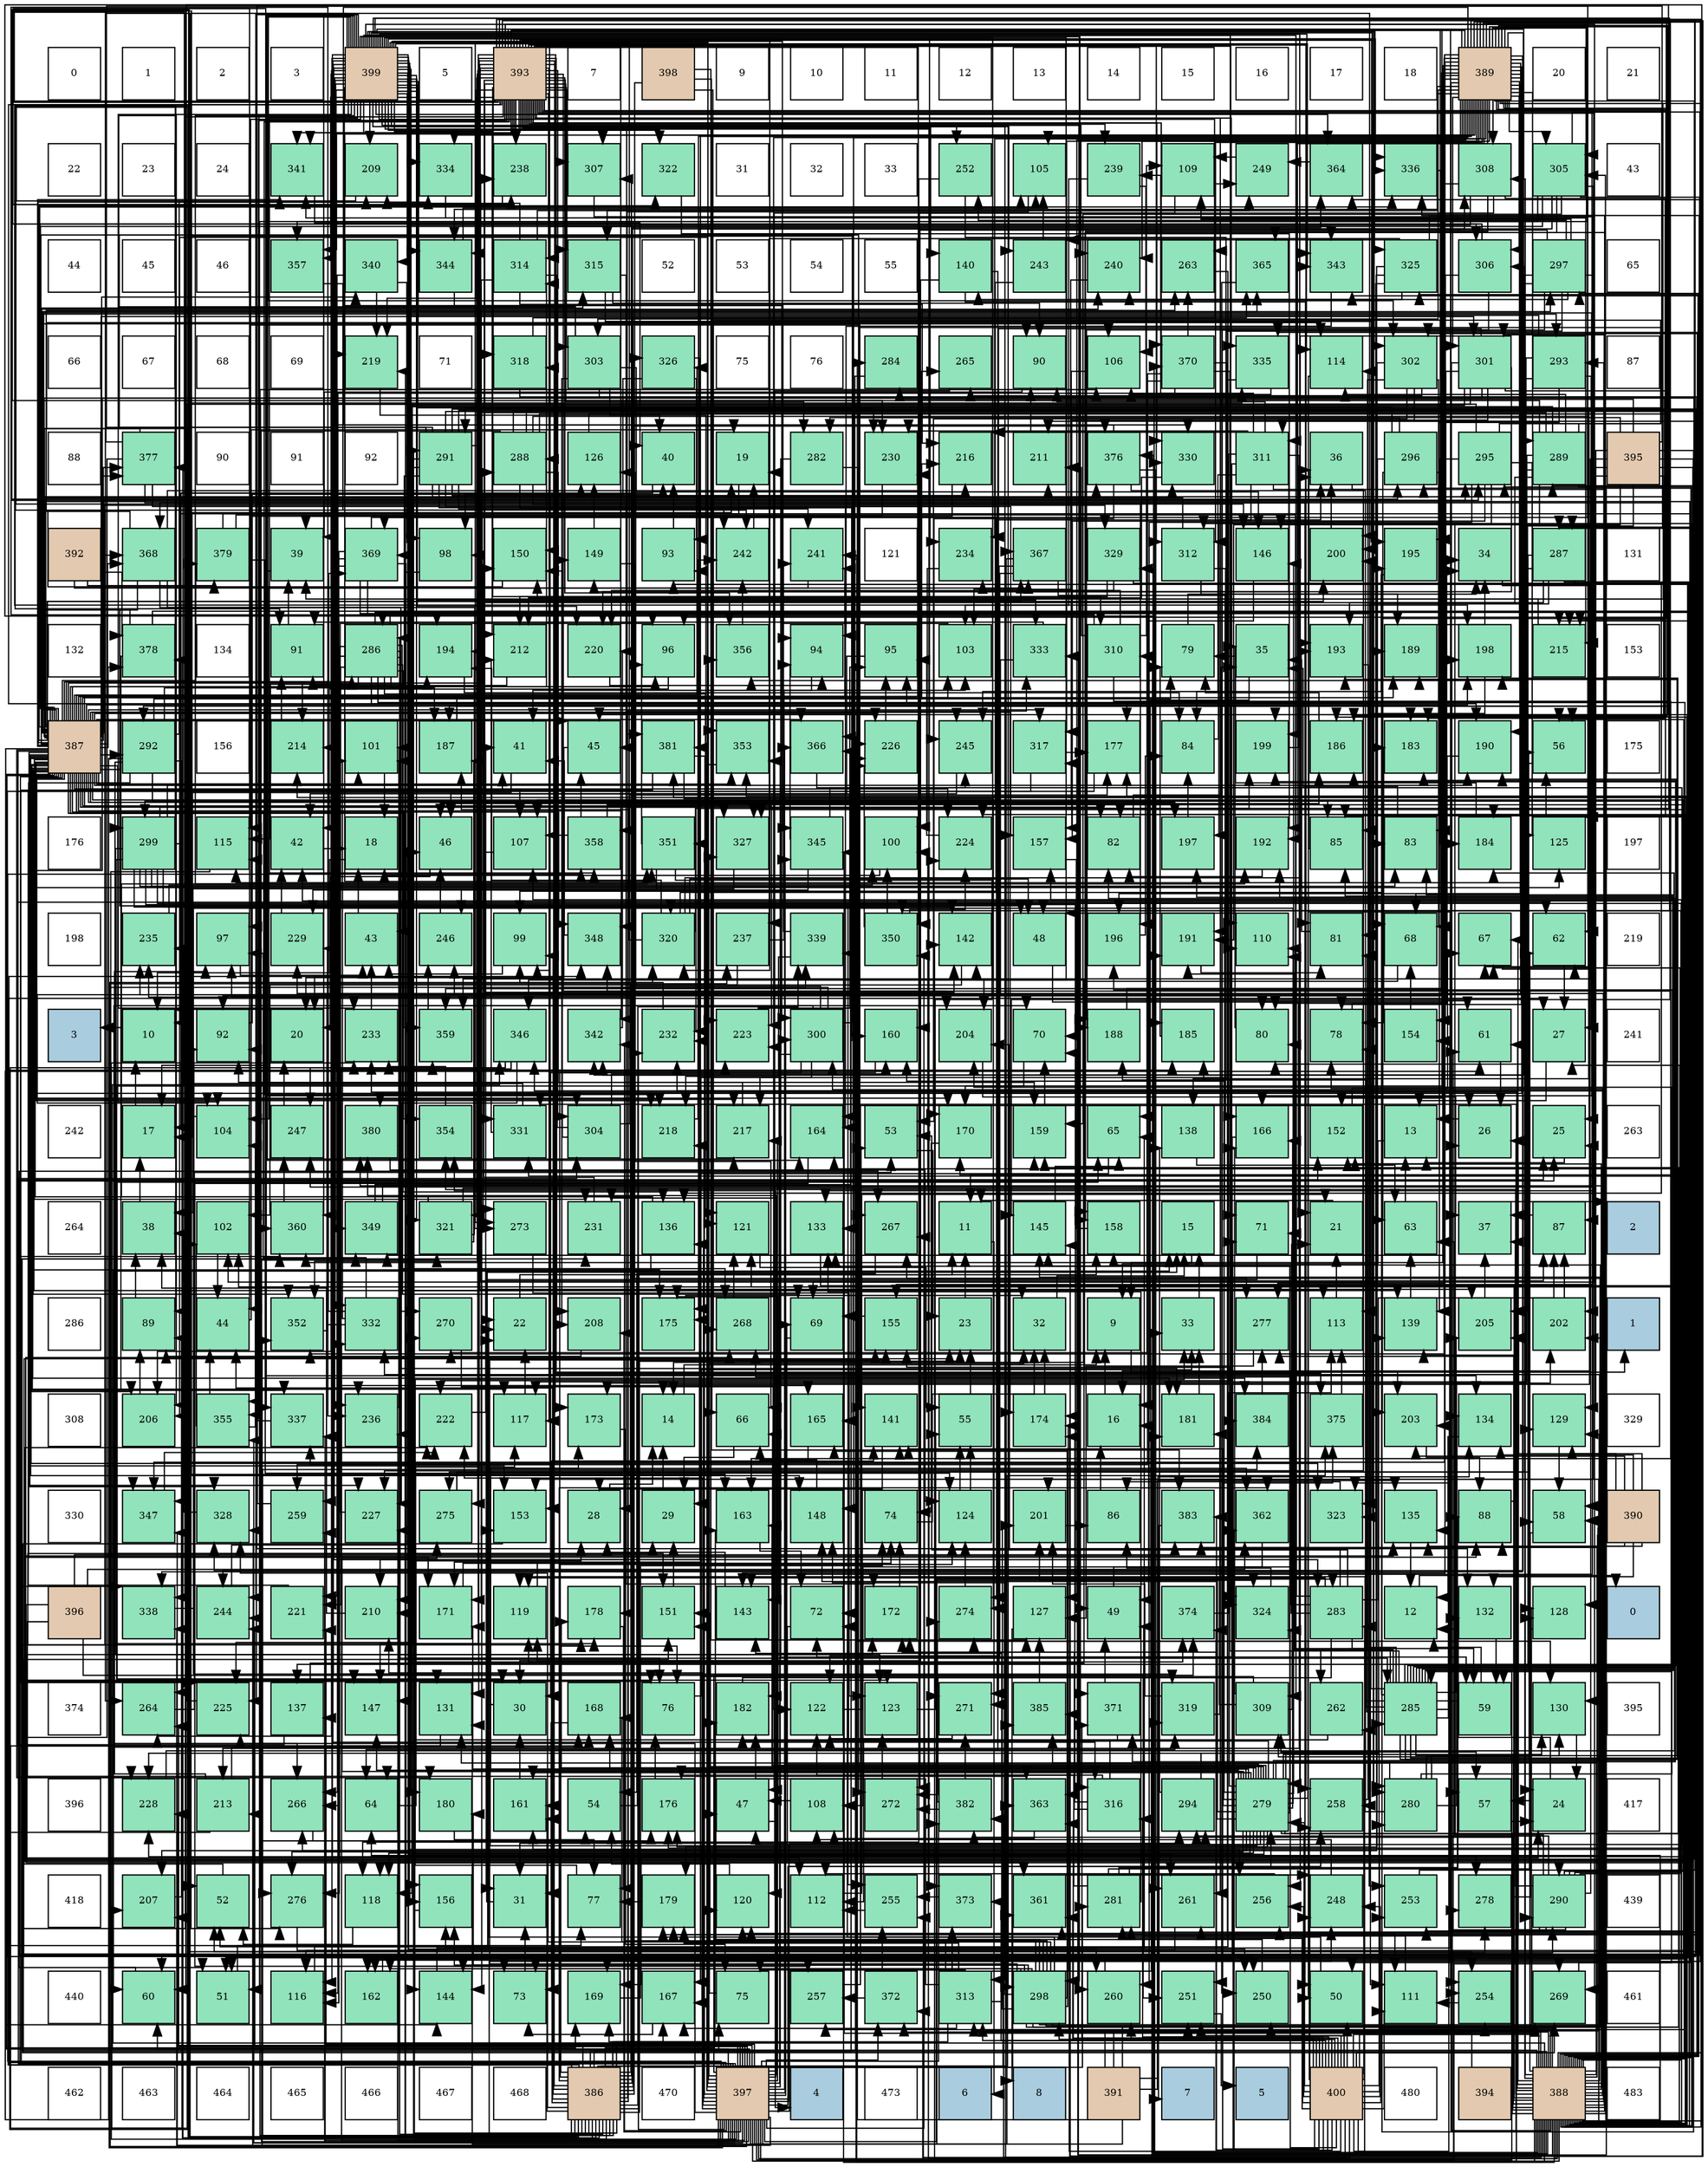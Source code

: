 digraph layout{
 rankdir=TB;
 splines=ortho;
 node [style=filled shape=square fixedsize=true width=0.6];
0[label="0", fontsize=8, fillcolor="#ffffff"];
1[label="1", fontsize=8, fillcolor="#ffffff"];
2[label="2", fontsize=8, fillcolor="#ffffff"];
3[label="3", fontsize=8, fillcolor="#ffffff"];
4[label="399", fontsize=8, fillcolor="#e3c9af"];
5[label="5", fontsize=8, fillcolor="#ffffff"];
6[label="393", fontsize=8, fillcolor="#e3c9af"];
7[label="7", fontsize=8, fillcolor="#ffffff"];
8[label="398", fontsize=8, fillcolor="#e3c9af"];
9[label="9", fontsize=8, fillcolor="#ffffff"];
10[label="10", fontsize=8, fillcolor="#ffffff"];
11[label="11", fontsize=8, fillcolor="#ffffff"];
12[label="12", fontsize=8, fillcolor="#ffffff"];
13[label="13", fontsize=8, fillcolor="#ffffff"];
14[label="14", fontsize=8, fillcolor="#ffffff"];
15[label="15", fontsize=8, fillcolor="#ffffff"];
16[label="16", fontsize=8, fillcolor="#ffffff"];
17[label="17", fontsize=8, fillcolor="#ffffff"];
18[label="18", fontsize=8, fillcolor="#ffffff"];
19[label="389", fontsize=8, fillcolor="#e3c9af"];
20[label="20", fontsize=8, fillcolor="#ffffff"];
21[label="21", fontsize=8, fillcolor="#ffffff"];
22[label="22", fontsize=8, fillcolor="#ffffff"];
23[label="23", fontsize=8, fillcolor="#ffffff"];
24[label="24", fontsize=8, fillcolor="#ffffff"];
25[label="341", fontsize=8, fillcolor="#91e3bb"];
26[label="209", fontsize=8, fillcolor="#91e3bb"];
27[label="334", fontsize=8, fillcolor="#91e3bb"];
28[label="238", fontsize=8, fillcolor="#91e3bb"];
29[label="307", fontsize=8, fillcolor="#91e3bb"];
30[label="322", fontsize=8, fillcolor="#91e3bb"];
31[label="31", fontsize=8, fillcolor="#ffffff"];
32[label="32", fontsize=8, fillcolor="#ffffff"];
33[label="33", fontsize=8, fillcolor="#ffffff"];
34[label="252", fontsize=8, fillcolor="#91e3bb"];
35[label="105", fontsize=8, fillcolor="#91e3bb"];
36[label="239", fontsize=8, fillcolor="#91e3bb"];
37[label="109", fontsize=8, fillcolor="#91e3bb"];
38[label="249", fontsize=8, fillcolor="#91e3bb"];
39[label="364", fontsize=8, fillcolor="#91e3bb"];
40[label="336", fontsize=8, fillcolor="#91e3bb"];
41[label="308", fontsize=8, fillcolor="#91e3bb"];
42[label="305", fontsize=8, fillcolor="#91e3bb"];
43[label="43", fontsize=8, fillcolor="#ffffff"];
44[label="44", fontsize=8, fillcolor="#ffffff"];
45[label="45", fontsize=8, fillcolor="#ffffff"];
46[label="46", fontsize=8, fillcolor="#ffffff"];
47[label="357", fontsize=8, fillcolor="#91e3bb"];
48[label="340", fontsize=8, fillcolor="#91e3bb"];
49[label="344", fontsize=8, fillcolor="#91e3bb"];
50[label="314", fontsize=8, fillcolor="#91e3bb"];
51[label="315", fontsize=8, fillcolor="#91e3bb"];
52[label="52", fontsize=8, fillcolor="#ffffff"];
53[label="53", fontsize=8, fillcolor="#ffffff"];
54[label="54", fontsize=8, fillcolor="#ffffff"];
55[label="55", fontsize=8, fillcolor="#ffffff"];
56[label="140", fontsize=8, fillcolor="#91e3bb"];
57[label="243", fontsize=8, fillcolor="#91e3bb"];
58[label="240", fontsize=8, fillcolor="#91e3bb"];
59[label="263", fontsize=8, fillcolor="#91e3bb"];
60[label="365", fontsize=8, fillcolor="#91e3bb"];
61[label="343", fontsize=8, fillcolor="#91e3bb"];
62[label="325", fontsize=8, fillcolor="#91e3bb"];
63[label="306", fontsize=8, fillcolor="#91e3bb"];
64[label="297", fontsize=8, fillcolor="#91e3bb"];
65[label="65", fontsize=8, fillcolor="#ffffff"];
66[label="66", fontsize=8, fillcolor="#ffffff"];
67[label="67", fontsize=8, fillcolor="#ffffff"];
68[label="68", fontsize=8, fillcolor="#ffffff"];
69[label="69", fontsize=8, fillcolor="#ffffff"];
70[label="219", fontsize=8, fillcolor="#91e3bb"];
71[label="71", fontsize=8, fillcolor="#ffffff"];
72[label="318", fontsize=8, fillcolor="#91e3bb"];
73[label="303", fontsize=8, fillcolor="#91e3bb"];
74[label="326", fontsize=8, fillcolor="#91e3bb"];
75[label="75", fontsize=8, fillcolor="#ffffff"];
76[label="76", fontsize=8, fillcolor="#ffffff"];
77[label="284", fontsize=8, fillcolor="#91e3bb"];
78[label="265", fontsize=8, fillcolor="#91e3bb"];
79[label="90", fontsize=8, fillcolor="#91e3bb"];
80[label="106", fontsize=8, fillcolor="#91e3bb"];
81[label="370", fontsize=8, fillcolor="#91e3bb"];
82[label="335", fontsize=8, fillcolor="#91e3bb"];
83[label="114", fontsize=8, fillcolor="#91e3bb"];
84[label="302", fontsize=8, fillcolor="#91e3bb"];
85[label="301", fontsize=8, fillcolor="#91e3bb"];
86[label="293", fontsize=8, fillcolor="#91e3bb"];
87[label="87", fontsize=8, fillcolor="#ffffff"];
88[label="88", fontsize=8, fillcolor="#ffffff"];
89[label="377", fontsize=8, fillcolor="#91e3bb"];
90[label="90", fontsize=8, fillcolor="#ffffff"];
91[label="91", fontsize=8, fillcolor="#ffffff"];
92[label="92", fontsize=8, fillcolor="#ffffff"];
93[label="291", fontsize=8, fillcolor="#91e3bb"];
94[label="288", fontsize=8, fillcolor="#91e3bb"];
95[label="126", fontsize=8, fillcolor="#91e3bb"];
96[label="40", fontsize=8, fillcolor="#91e3bb"];
97[label="19", fontsize=8, fillcolor="#91e3bb"];
98[label="282", fontsize=8, fillcolor="#91e3bb"];
99[label="230", fontsize=8, fillcolor="#91e3bb"];
100[label="216", fontsize=8, fillcolor="#91e3bb"];
101[label="211", fontsize=8, fillcolor="#91e3bb"];
102[label="376", fontsize=8, fillcolor="#91e3bb"];
103[label="330", fontsize=8, fillcolor="#91e3bb"];
104[label="311", fontsize=8, fillcolor="#91e3bb"];
105[label="36", fontsize=8, fillcolor="#91e3bb"];
106[label="296", fontsize=8, fillcolor="#91e3bb"];
107[label="295", fontsize=8, fillcolor="#91e3bb"];
108[label="289", fontsize=8, fillcolor="#91e3bb"];
109[label="395", fontsize=8, fillcolor="#e3c9af"];
110[label="392", fontsize=8, fillcolor="#e3c9af"];
111[label="368", fontsize=8, fillcolor="#91e3bb"];
112[label="379", fontsize=8, fillcolor="#91e3bb"];
113[label="39", fontsize=8, fillcolor="#91e3bb"];
114[label="369", fontsize=8, fillcolor="#91e3bb"];
115[label="98", fontsize=8, fillcolor="#91e3bb"];
116[label="150", fontsize=8, fillcolor="#91e3bb"];
117[label="149", fontsize=8, fillcolor="#91e3bb"];
118[label="93", fontsize=8, fillcolor="#91e3bb"];
119[label="242", fontsize=8, fillcolor="#91e3bb"];
120[label="241", fontsize=8, fillcolor="#91e3bb"];
121[label="121", fontsize=8, fillcolor="#ffffff"];
122[label="234", fontsize=8, fillcolor="#91e3bb"];
123[label="367", fontsize=8, fillcolor="#91e3bb"];
124[label="329", fontsize=8, fillcolor="#91e3bb"];
125[label="312", fontsize=8, fillcolor="#91e3bb"];
126[label="146", fontsize=8, fillcolor="#91e3bb"];
127[label="200", fontsize=8, fillcolor="#91e3bb"];
128[label="195", fontsize=8, fillcolor="#91e3bb"];
129[label="34", fontsize=8, fillcolor="#91e3bb"];
130[label="287", fontsize=8, fillcolor="#91e3bb"];
131[label="131", fontsize=8, fillcolor="#ffffff"];
132[label="132", fontsize=8, fillcolor="#ffffff"];
133[label="378", fontsize=8, fillcolor="#91e3bb"];
134[label="134", fontsize=8, fillcolor="#ffffff"];
135[label="91", fontsize=8, fillcolor="#91e3bb"];
136[label="286", fontsize=8, fillcolor="#91e3bb"];
137[label="194", fontsize=8, fillcolor="#91e3bb"];
138[label="212", fontsize=8, fillcolor="#91e3bb"];
139[label="220", fontsize=8, fillcolor="#91e3bb"];
140[label="96", fontsize=8, fillcolor="#91e3bb"];
141[label="356", fontsize=8, fillcolor="#91e3bb"];
142[label="94", fontsize=8, fillcolor="#91e3bb"];
143[label="95", fontsize=8, fillcolor="#91e3bb"];
144[label="103", fontsize=8, fillcolor="#91e3bb"];
145[label="333", fontsize=8, fillcolor="#91e3bb"];
146[label="310", fontsize=8, fillcolor="#91e3bb"];
147[label="79", fontsize=8, fillcolor="#91e3bb"];
148[label="35", fontsize=8, fillcolor="#91e3bb"];
149[label="193", fontsize=8, fillcolor="#91e3bb"];
150[label="189", fontsize=8, fillcolor="#91e3bb"];
151[label="198", fontsize=8, fillcolor="#91e3bb"];
152[label="215", fontsize=8, fillcolor="#91e3bb"];
153[label="153", fontsize=8, fillcolor="#ffffff"];
154[label="387", fontsize=8, fillcolor="#e3c9af"];
155[label="292", fontsize=8, fillcolor="#91e3bb"];
156[label="156", fontsize=8, fillcolor="#ffffff"];
157[label="214", fontsize=8, fillcolor="#91e3bb"];
158[label="101", fontsize=8, fillcolor="#91e3bb"];
159[label="187", fontsize=8, fillcolor="#91e3bb"];
160[label="41", fontsize=8, fillcolor="#91e3bb"];
161[label="45", fontsize=8, fillcolor="#91e3bb"];
162[label="381", fontsize=8, fillcolor="#91e3bb"];
163[label="353", fontsize=8, fillcolor="#91e3bb"];
164[label="366", fontsize=8, fillcolor="#91e3bb"];
165[label="226", fontsize=8, fillcolor="#91e3bb"];
166[label="245", fontsize=8, fillcolor="#91e3bb"];
167[label="317", fontsize=8, fillcolor="#91e3bb"];
168[label="177", fontsize=8, fillcolor="#91e3bb"];
169[label="84", fontsize=8, fillcolor="#91e3bb"];
170[label="199", fontsize=8, fillcolor="#91e3bb"];
171[label="186", fontsize=8, fillcolor="#91e3bb"];
172[label="183", fontsize=8, fillcolor="#91e3bb"];
173[label="190", fontsize=8, fillcolor="#91e3bb"];
174[label="56", fontsize=8, fillcolor="#91e3bb"];
175[label="175", fontsize=8, fillcolor="#ffffff"];
176[label="176", fontsize=8, fillcolor="#ffffff"];
177[label="299", fontsize=8, fillcolor="#91e3bb"];
178[label="115", fontsize=8, fillcolor="#91e3bb"];
179[label="42", fontsize=8, fillcolor="#91e3bb"];
180[label="18", fontsize=8, fillcolor="#91e3bb"];
181[label="46", fontsize=8, fillcolor="#91e3bb"];
182[label="107", fontsize=8, fillcolor="#91e3bb"];
183[label="358", fontsize=8, fillcolor="#91e3bb"];
184[label="351", fontsize=8, fillcolor="#91e3bb"];
185[label="327", fontsize=8, fillcolor="#91e3bb"];
186[label="345", fontsize=8, fillcolor="#91e3bb"];
187[label="100", fontsize=8, fillcolor="#91e3bb"];
188[label="224", fontsize=8, fillcolor="#91e3bb"];
189[label="157", fontsize=8, fillcolor="#91e3bb"];
190[label="82", fontsize=8, fillcolor="#91e3bb"];
191[label="197", fontsize=8, fillcolor="#91e3bb"];
192[label="192", fontsize=8, fillcolor="#91e3bb"];
193[label="85", fontsize=8, fillcolor="#91e3bb"];
194[label="83", fontsize=8, fillcolor="#91e3bb"];
195[label="184", fontsize=8, fillcolor="#91e3bb"];
196[label="125", fontsize=8, fillcolor="#91e3bb"];
197[label="197", fontsize=8, fillcolor="#ffffff"];
198[label="198", fontsize=8, fillcolor="#ffffff"];
199[label="235", fontsize=8, fillcolor="#91e3bb"];
200[label="97", fontsize=8, fillcolor="#91e3bb"];
201[label="229", fontsize=8, fillcolor="#91e3bb"];
202[label="43", fontsize=8, fillcolor="#91e3bb"];
203[label="246", fontsize=8, fillcolor="#91e3bb"];
204[label="99", fontsize=8, fillcolor="#91e3bb"];
205[label="348", fontsize=8, fillcolor="#91e3bb"];
206[label="320", fontsize=8, fillcolor="#91e3bb"];
207[label="237", fontsize=8, fillcolor="#91e3bb"];
208[label="339", fontsize=8, fillcolor="#91e3bb"];
209[label="350", fontsize=8, fillcolor="#91e3bb"];
210[label="142", fontsize=8, fillcolor="#91e3bb"];
211[label="48", fontsize=8, fillcolor="#91e3bb"];
212[label="196", fontsize=8, fillcolor="#91e3bb"];
213[label="191", fontsize=8, fillcolor="#91e3bb"];
214[label="110", fontsize=8, fillcolor="#91e3bb"];
215[label="81", fontsize=8, fillcolor="#91e3bb"];
216[label="68", fontsize=8, fillcolor="#91e3bb"];
217[label="67", fontsize=8, fillcolor="#91e3bb"];
218[label="62", fontsize=8, fillcolor="#91e3bb"];
219[label="219", fontsize=8, fillcolor="#ffffff"];
220[label="3", fontsize=8, fillcolor="#a9ccde"];
221[label="10", fontsize=8, fillcolor="#91e3bb"];
222[label="92", fontsize=8, fillcolor="#91e3bb"];
223[label="20", fontsize=8, fillcolor="#91e3bb"];
224[label="233", fontsize=8, fillcolor="#91e3bb"];
225[label="359", fontsize=8, fillcolor="#91e3bb"];
226[label="346", fontsize=8, fillcolor="#91e3bb"];
227[label="342", fontsize=8, fillcolor="#91e3bb"];
228[label="232", fontsize=8, fillcolor="#91e3bb"];
229[label="223", fontsize=8, fillcolor="#91e3bb"];
230[label="300", fontsize=8, fillcolor="#91e3bb"];
231[label="160", fontsize=8, fillcolor="#91e3bb"];
232[label="204", fontsize=8, fillcolor="#91e3bb"];
233[label="70", fontsize=8, fillcolor="#91e3bb"];
234[label="188", fontsize=8, fillcolor="#91e3bb"];
235[label="185", fontsize=8, fillcolor="#91e3bb"];
236[label="80", fontsize=8, fillcolor="#91e3bb"];
237[label="78", fontsize=8, fillcolor="#91e3bb"];
238[label="154", fontsize=8, fillcolor="#91e3bb"];
239[label="61", fontsize=8, fillcolor="#91e3bb"];
240[label="27", fontsize=8, fillcolor="#91e3bb"];
241[label="241", fontsize=8, fillcolor="#ffffff"];
242[label="242", fontsize=8, fillcolor="#ffffff"];
243[label="17", fontsize=8, fillcolor="#91e3bb"];
244[label="104", fontsize=8, fillcolor="#91e3bb"];
245[label="247", fontsize=8, fillcolor="#91e3bb"];
246[label="380", fontsize=8, fillcolor="#91e3bb"];
247[label="354", fontsize=8, fillcolor="#91e3bb"];
248[label="331", fontsize=8, fillcolor="#91e3bb"];
249[label="304", fontsize=8, fillcolor="#91e3bb"];
250[label="218", fontsize=8, fillcolor="#91e3bb"];
251[label="217", fontsize=8, fillcolor="#91e3bb"];
252[label="164", fontsize=8, fillcolor="#91e3bb"];
253[label="53", fontsize=8, fillcolor="#91e3bb"];
254[label="170", fontsize=8, fillcolor="#91e3bb"];
255[label="159", fontsize=8, fillcolor="#91e3bb"];
256[label="65", fontsize=8, fillcolor="#91e3bb"];
257[label="138", fontsize=8, fillcolor="#91e3bb"];
258[label="166", fontsize=8, fillcolor="#91e3bb"];
259[label="152", fontsize=8, fillcolor="#91e3bb"];
260[label="13", fontsize=8, fillcolor="#91e3bb"];
261[label="26", fontsize=8, fillcolor="#91e3bb"];
262[label="25", fontsize=8, fillcolor="#91e3bb"];
263[label="263", fontsize=8, fillcolor="#ffffff"];
264[label="264", fontsize=8, fillcolor="#ffffff"];
265[label="38", fontsize=8, fillcolor="#91e3bb"];
266[label="102", fontsize=8, fillcolor="#91e3bb"];
267[label="360", fontsize=8, fillcolor="#91e3bb"];
268[label="349", fontsize=8, fillcolor="#91e3bb"];
269[label="321", fontsize=8, fillcolor="#91e3bb"];
270[label="273", fontsize=8, fillcolor="#91e3bb"];
271[label="231", fontsize=8, fillcolor="#91e3bb"];
272[label="136", fontsize=8, fillcolor="#91e3bb"];
273[label="121", fontsize=8, fillcolor="#91e3bb"];
274[label="133", fontsize=8, fillcolor="#91e3bb"];
275[label="267", fontsize=8, fillcolor="#91e3bb"];
276[label="11", fontsize=8, fillcolor="#91e3bb"];
277[label="145", fontsize=8, fillcolor="#91e3bb"];
278[label="158", fontsize=8, fillcolor="#91e3bb"];
279[label="15", fontsize=8, fillcolor="#91e3bb"];
280[label="71", fontsize=8, fillcolor="#91e3bb"];
281[label="21", fontsize=8, fillcolor="#91e3bb"];
282[label="63", fontsize=8, fillcolor="#91e3bb"];
283[label="37", fontsize=8, fillcolor="#91e3bb"];
284[label="87", fontsize=8, fillcolor="#91e3bb"];
285[label="2", fontsize=8, fillcolor="#a9ccde"];
286[label="286", fontsize=8, fillcolor="#ffffff"];
287[label="89", fontsize=8, fillcolor="#91e3bb"];
288[label="44", fontsize=8, fillcolor="#91e3bb"];
289[label="352", fontsize=8, fillcolor="#91e3bb"];
290[label="332", fontsize=8, fillcolor="#91e3bb"];
291[label="270", fontsize=8, fillcolor="#91e3bb"];
292[label="22", fontsize=8, fillcolor="#91e3bb"];
293[label="208", fontsize=8, fillcolor="#91e3bb"];
294[label="175", fontsize=8, fillcolor="#91e3bb"];
295[label="268", fontsize=8, fillcolor="#91e3bb"];
296[label="69", fontsize=8, fillcolor="#91e3bb"];
297[label="155", fontsize=8, fillcolor="#91e3bb"];
298[label="23", fontsize=8, fillcolor="#91e3bb"];
299[label="32", fontsize=8, fillcolor="#91e3bb"];
300[label="9", fontsize=8, fillcolor="#91e3bb"];
301[label="33", fontsize=8, fillcolor="#91e3bb"];
302[label="277", fontsize=8, fillcolor="#91e3bb"];
303[label="113", fontsize=8, fillcolor="#91e3bb"];
304[label="139", fontsize=8, fillcolor="#91e3bb"];
305[label="205", fontsize=8, fillcolor="#91e3bb"];
306[label="202", fontsize=8, fillcolor="#91e3bb"];
307[label="1", fontsize=8, fillcolor="#a9ccde"];
308[label="308", fontsize=8, fillcolor="#ffffff"];
309[label="206", fontsize=8, fillcolor="#91e3bb"];
310[label="355", fontsize=8, fillcolor="#91e3bb"];
311[label="337", fontsize=8, fillcolor="#91e3bb"];
312[label="236", fontsize=8, fillcolor="#91e3bb"];
313[label="222", fontsize=8, fillcolor="#91e3bb"];
314[label="117", fontsize=8, fillcolor="#91e3bb"];
315[label="173", fontsize=8, fillcolor="#91e3bb"];
316[label="14", fontsize=8, fillcolor="#91e3bb"];
317[label="66", fontsize=8, fillcolor="#91e3bb"];
318[label="165", fontsize=8, fillcolor="#91e3bb"];
319[label="141", fontsize=8, fillcolor="#91e3bb"];
320[label="55", fontsize=8, fillcolor="#91e3bb"];
321[label="174", fontsize=8, fillcolor="#91e3bb"];
322[label="16", fontsize=8, fillcolor="#91e3bb"];
323[label="181", fontsize=8, fillcolor="#91e3bb"];
324[label="384", fontsize=8, fillcolor="#91e3bb"];
325[label="375", fontsize=8, fillcolor="#91e3bb"];
326[label="203", fontsize=8, fillcolor="#91e3bb"];
327[label="134", fontsize=8, fillcolor="#91e3bb"];
328[label="129", fontsize=8, fillcolor="#91e3bb"];
329[label="329", fontsize=8, fillcolor="#ffffff"];
330[label="330", fontsize=8, fillcolor="#ffffff"];
331[label="347", fontsize=8, fillcolor="#91e3bb"];
332[label="328", fontsize=8, fillcolor="#91e3bb"];
333[label="259", fontsize=8, fillcolor="#91e3bb"];
334[label="227", fontsize=8, fillcolor="#91e3bb"];
335[label="275", fontsize=8, fillcolor="#91e3bb"];
336[label="153", fontsize=8, fillcolor="#91e3bb"];
337[label="28", fontsize=8, fillcolor="#91e3bb"];
338[label="29", fontsize=8, fillcolor="#91e3bb"];
339[label="163", fontsize=8, fillcolor="#91e3bb"];
340[label="148", fontsize=8, fillcolor="#91e3bb"];
341[label="74", fontsize=8, fillcolor="#91e3bb"];
342[label="124", fontsize=8, fillcolor="#91e3bb"];
343[label="201", fontsize=8, fillcolor="#91e3bb"];
344[label="86", fontsize=8, fillcolor="#91e3bb"];
345[label="383", fontsize=8, fillcolor="#91e3bb"];
346[label="362", fontsize=8, fillcolor="#91e3bb"];
347[label="323", fontsize=8, fillcolor="#91e3bb"];
348[label="135", fontsize=8, fillcolor="#91e3bb"];
349[label="88", fontsize=8, fillcolor="#91e3bb"];
350[label="58", fontsize=8, fillcolor="#91e3bb"];
351[label="390", fontsize=8, fillcolor="#e3c9af"];
352[label="396", fontsize=8, fillcolor="#e3c9af"];
353[label="338", fontsize=8, fillcolor="#91e3bb"];
354[label="244", fontsize=8, fillcolor="#91e3bb"];
355[label="221", fontsize=8, fillcolor="#91e3bb"];
356[label="210", fontsize=8, fillcolor="#91e3bb"];
357[label="171", fontsize=8, fillcolor="#91e3bb"];
358[label="119", fontsize=8, fillcolor="#91e3bb"];
359[label="178", fontsize=8, fillcolor="#91e3bb"];
360[label="151", fontsize=8, fillcolor="#91e3bb"];
361[label="143", fontsize=8, fillcolor="#91e3bb"];
362[label="72", fontsize=8, fillcolor="#91e3bb"];
363[label="172", fontsize=8, fillcolor="#91e3bb"];
364[label="274", fontsize=8, fillcolor="#91e3bb"];
365[label="127", fontsize=8, fillcolor="#91e3bb"];
366[label="49", fontsize=8, fillcolor="#91e3bb"];
367[label="374", fontsize=8, fillcolor="#91e3bb"];
368[label="324", fontsize=8, fillcolor="#91e3bb"];
369[label="283", fontsize=8, fillcolor="#91e3bb"];
370[label="12", fontsize=8, fillcolor="#91e3bb"];
371[label="132", fontsize=8, fillcolor="#91e3bb"];
372[label="128", fontsize=8, fillcolor="#91e3bb"];
373[label="0", fontsize=8, fillcolor="#a9ccde"];
374[label="374", fontsize=8, fillcolor="#ffffff"];
375[label="264", fontsize=8, fillcolor="#91e3bb"];
376[label="225", fontsize=8, fillcolor="#91e3bb"];
377[label="137", fontsize=8, fillcolor="#91e3bb"];
378[label="147", fontsize=8, fillcolor="#91e3bb"];
379[label="131", fontsize=8, fillcolor="#91e3bb"];
380[label="30", fontsize=8, fillcolor="#91e3bb"];
381[label="168", fontsize=8, fillcolor="#91e3bb"];
382[label="76", fontsize=8, fillcolor="#91e3bb"];
383[label="182", fontsize=8, fillcolor="#91e3bb"];
384[label="122", fontsize=8, fillcolor="#91e3bb"];
385[label="123", fontsize=8, fillcolor="#91e3bb"];
386[label="271", fontsize=8, fillcolor="#91e3bb"];
387[label="385", fontsize=8, fillcolor="#91e3bb"];
388[label="371", fontsize=8, fillcolor="#91e3bb"];
389[label="319", fontsize=8, fillcolor="#91e3bb"];
390[label="309", fontsize=8, fillcolor="#91e3bb"];
391[label="262", fontsize=8, fillcolor="#91e3bb"];
392[label="285", fontsize=8, fillcolor="#91e3bb"];
393[label="59", fontsize=8, fillcolor="#91e3bb"];
394[label="130", fontsize=8, fillcolor="#91e3bb"];
395[label="395", fontsize=8, fillcolor="#ffffff"];
396[label="396", fontsize=8, fillcolor="#ffffff"];
397[label="228", fontsize=8, fillcolor="#91e3bb"];
398[label="213", fontsize=8, fillcolor="#91e3bb"];
399[label="266", fontsize=8, fillcolor="#91e3bb"];
400[label="64", fontsize=8, fillcolor="#91e3bb"];
401[label="180", fontsize=8, fillcolor="#91e3bb"];
402[label="161", fontsize=8, fillcolor="#91e3bb"];
403[label="54", fontsize=8, fillcolor="#91e3bb"];
404[label="176", fontsize=8, fillcolor="#91e3bb"];
405[label="47", fontsize=8, fillcolor="#91e3bb"];
406[label="108", fontsize=8, fillcolor="#91e3bb"];
407[label="272", fontsize=8, fillcolor="#91e3bb"];
408[label="382", fontsize=8, fillcolor="#91e3bb"];
409[label="363", fontsize=8, fillcolor="#91e3bb"];
410[label="316", fontsize=8, fillcolor="#91e3bb"];
411[label="294", fontsize=8, fillcolor="#91e3bb"];
412[label="279", fontsize=8, fillcolor="#91e3bb"];
413[label="258", fontsize=8, fillcolor="#91e3bb"];
414[label="280", fontsize=8, fillcolor="#91e3bb"];
415[label="57", fontsize=8, fillcolor="#91e3bb"];
416[label="24", fontsize=8, fillcolor="#91e3bb"];
417[label="417", fontsize=8, fillcolor="#ffffff"];
418[label="418", fontsize=8, fillcolor="#ffffff"];
419[label="207", fontsize=8, fillcolor="#91e3bb"];
420[label="52", fontsize=8, fillcolor="#91e3bb"];
421[label="276", fontsize=8, fillcolor="#91e3bb"];
422[label="118", fontsize=8, fillcolor="#91e3bb"];
423[label="156", fontsize=8, fillcolor="#91e3bb"];
424[label="31", fontsize=8, fillcolor="#91e3bb"];
425[label="77", fontsize=8, fillcolor="#91e3bb"];
426[label="179", fontsize=8, fillcolor="#91e3bb"];
427[label="120", fontsize=8, fillcolor="#91e3bb"];
428[label="112", fontsize=8, fillcolor="#91e3bb"];
429[label="255", fontsize=8, fillcolor="#91e3bb"];
430[label="373", fontsize=8, fillcolor="#91e3bb"];
431[label="361", fontsize=8, fillcolor="#91e3bb"];
432[label="281", fontsize=8, fillcolor="#91e3bb"];
433[label="261", fontsize=8, fillcolor="#91e3bb"];
434[label="256", fontsize=8, fillcolor="#91e3bb"];
435[label="248", fontsize=8, fillcolor="#91e3bb"];
436[label="253", fontsize=8, fillcolor="#91e3bb"];
437[label="278", fontsize=8, fillcolor="#91e3bb"];
438[label="290", fontsize=8, fillcolor="#91e3bb"];
439[label="439", fontsize=8, fillcolor="#ffffff"];
440[label="440", fontsize=8, fillcolor="#ffffff"];
441[label="60", fontsize=8, fillcolor="#91e3bb"];
442[label="51", fontsize=8, fillcolor="#91e3bb"];
443[label="116", fontsize=8, fillcolor="#91e3bb"];
444[label="162", fontsize=8, fillcolor="#91e3bb"];
445[label="144", fontsize=8, fillcolor="#91e3bb"];
446[label="73", fontsize=8, fillcolor="#91e3bb"];
447[label="169", fontsize=8, fillcolor="#91e3bb"];
448[label="167", fontsize=8, fillcolor="#91e3bb"];
449[label="75", fontsize=8, fillcolor="#91e3bb"];
450[label="257", fontsize=8, fillcolor="#91e3bb"];
451[label="372", fontsize=8, fillcolor="#91e3bb"];
452[label="313", fontsize=8, fillcolor="#91e3bb"];
453[label="298", fontsize=8, fillcolor="#91e3bb"];
454[label="260", fontsize=8, fillcolor="#91e3bb"];
455[label="251", fontsize=8, fillcolor="#91e3bb"];
456[label="250", fontsize=8, fillcolor="#91e3bb"];
457[label="50", fontsize=8, fillcolor="#91e3bb"];
458[label="111", fontsize=8, fillcolor="#91e3bb"];
459[label="254", fontsize=8, fillcolor="#91e3bb"];
460[label="269", fontsize=8, fillcolor="#91e3bb"];
461[label="461", fontsize=8, fillcolor="#ffffff"];
462[label="462", fontsize=8, fillcolor="#ffffff"];
463[label="463", fontsize=8, fillcolor="#ffffff"];
464[label="464", fontsize=8, fillcolor="#ffffff"];
465[label="465", fontsize=8, fillcolor="#ffffff"];
466[label="466", fontsize=8, fillcolor="#ffffff"];
467[label="467", fontsize=8, fillcolor="#ffffff"];
468[label="468", fontsize=8, fillcolor="#ffffff"];
469[label="386", fontsize=8, fillcolor="#e3c9af"];
470[label="470", fontsize=8, fillcolor="#ffffff"];
471[label="397", fontsize=8, fillcolor="#e3c9af"];
472[label="4", fontsize=8, fillcolor="#a9ccde"];
473[label="473", fontsize=8, fillcolor="#ffffff"];
474[label="6", fontsize=8, fillcolor="#a9ccde"];
475[label="8", fontsize=8, fillcolor="#a9ccde"];
476[label="391", fontsize=8, fillcolor="#e3c9af"];
477[label="7", fontsize=8, fillcolor="#a9ccde"];
478[label="5", fontsize=8, fillcolor="#a9ccde"];
479[label="400", fontsize=8, fillcolor="#e3c9af"];
480[label="480", fontsize=8, fillcolor="#ffffff"];
481[label="394", fontsize=8, fillcolor="#e3c9af"];
482[label="388", fontsize=8, fillcolor="#e3c9af"];
483[label="483", fontsize=8, fillcolor="#ffffff"];
edge [constraint=false, style=vis];300 -> 307;
221 -> 220;
276 -> 474;
370 -> 373;
260 -> 300;
316 -> 300;
279 -> 300;
322 -> 300;
243 -> 221;
180 -> 221;
97 -> 221;
223 -> 221;
281 -> 276;
292 -> 276;
298 -> 276;
416 -> 370;
262 -> 260;
261 -> 260;
240 -> 260;
337 -> 316;
338 -> 316;
380 -> 279;
424 -> 279;
299 -> 279;
301 -> 279;
129 -> 322;
148 -> 322;
105 -> 322;
283 -> 285;
265 -> 243;
113 -> 243;
96 -> 243;
160 -> 243;
179 -> 180;
202 -> 180;
288 -> 97;
161 -> 223;
181 -> 223;
405 -> 472;
211 -> 281;
366 -> 281;
457 -> 292;
442 -> 292;
420 -> 298;
253 -> 298;
403 -> 298;
320 -> 298;
174 -> 276;
415 -> 416;
350 -> 416;
393 -> 370;
441 -> 262;
239 -> 261;
218 -> 240;
282 -> 260;
400 -> 337;
256 -> 338;
317 -> 338;
217 -> 316;
216 -> 316;
296 -> 380;
233 -> 380;
280 -> 424;
362 -> 424;
446 -> 424;
341 -> 299;
449 -> 299;
382 -> 301;
425 -> 301;
237 -> 129;
147 -> 129;
236 -> 148;
215 -> 148;
190 -> 148;
194 -> 148;
169 -> 105;
193 -> 105;
344 -> 322;
284 -> 283;
349 -> 283;
287 -> 265;
79 -> 113;
135 -> 113;
222 -> 96;
118 -> 96;
142 -> 160;
143 -> 179;
140 -> 179;
200 -> 202;
115 -> 202;
204 -> 202;
187 -> 180;
158 -> 180;
266 -> 288;
144 -> 97;
244 -> 97;
35 -> 161;
80 -> 181;
182 -> 223;
406 -> 405;
37 -> 405;
214 -> 211;
458 -> 366;
428 -> 281;
303 -> 281;
83 -> 457;
178 -> 442;
443 -> 292;
314 -> 292;
422 -> 420;
358 -> 253;
427 -> 403;
273 -> 320;
384 -> 320;
385 -> 320;
342 -> 320;
196 -> 174;
95 -> 174;
365 -> 475;
372 -> 415;
328 -> 350;
394 -> 416;
379 -> 416;
371 -> 393;
274 -> 393;
327 -> 370;
348 -> 370;
272 -> 441;
272 -> 196;
377 -> 239;
377 -> 218;
257 -> 282;
304 -> 282;
56 -> 400;
56 -> 215;
56 -> 358;
319 -> 337;
210 -> 337;
361 -> 337;
445 -> 256;
277 -> 256;
126 -> 256;
378 -> 256;
340 -> 317;
117 -> 317;
117 -> 95;
116 -> 338;
360 -> 338;
259 -> 217;
336 -> 216;
238 -> 216;
297 -> 296;
423 -> 233;
189 -> 233;
278 -> 233;
255 -> 233;
231 -> 380;
402 -> 380;
444 -> 280;
339 -> 362;
252 -> 446;
318 -> 446;
258 -> 446;
448 -> 446;
381 -> 424;
447 -> 341;
254 -> 341;
357 -> 341;
363 -> 341;
315 -> 449;
321 -> 299;
294 -> 299;
404 -> 382;
168 -> 425;
359 -> 425;
426 -> 425;
401 -> 425;
323 -> 301;
383 -> 301;
172 -> 237;
195 -> 147;
235 -> 147;
171 -> 147;
159 -> 147;
234 -> 129;
150 -> 129;
173 -> 236;
213 -> 215;
192 -> 190;
149 -> 194;
137 -> 169;
128 -> 169;
212 -> 169;
191 -> 169;
151 -> 193;
170 -> 105;
127 -> 105;
343 -> 344;
306 -> 284;
326 -> 349;
232 -> 283;
305 -> 283;
309 -> 287;
419 -> 287;
293 -> 287;
26 -> 287;
356 -> 265;
101 -> 79;
138 -> 135;
398 -> 135;
398 -> 200;
398 -> 158;
157 -> 135;
152 -> 113;
100 -> 113;
251 -> 222;
250 -> 118;
70 -> 96;
139 -> 142;
355 -> 160;
313 -> 160;
229 -> 143;
188 -> 143;
376 -> 143;
165 -> 143;
334 -> 140;
397 -> 179;
201 -> 179;
99 -> 200;
271 -> 115;
228 -> 204;
224 -> 202;
122 -> 187;
199 -> 187;
312 -> 158;
207 -> 266;
207 -> 144;
28 -> 288;
36 -> 144;
36 -> 80;
58 -> 144;
120 -> 244;
119 -> 97;
57 -> 35;
57 -> 182;
354 -> 181;
166 -> 181;
203 -> 181;
245 -> 223;
435 -> 406;
38 -> 37;
456 -> 405;
455 -> 478;
34 -> 214;
34 -> 422;
436 -> 211;
459 -> 458;
429 -> 428;
434 -> 428;
450 -> 303;
413 -> 83;
333 -> 178;
454 -> 442;
433 -> 443;
391 -> 314;
59 -> 420;
375 -> 253;
78 -> 427;
399 -> 403;
275 -> 403;
295 -> 273;
460 -> 273;
291 -> 384;
386 -> 384;
407 -> 385;
270 -> 385;
364 -> 342;
335 -> 174;
421 -> 174;
302 -> 365;
437 -> 372;
412 -> 415;
412 -> 400;
412 -> 317;
412 -> 296;
412 -> 362;
412 -> 190;
412 -> 422;
412 -> 394;
412 -> 379;
412 -> 319;
412 -> 210;
412 -> 445;
412 -> 277;
412 -> 126;
412 -> 378;
412 -> 340;
412 -> 360;
412 -> 336;
412 -> 297;
412 -> 423;
412 -> 189;
412 -> 231;
412 -> 402;
412 -> 339;
412 -> 252;
412 -> 258;
412 -> 381;
412 -> 447;
412 -> 357;
412 -> 363;
412 -> 315;
412 -> 294;
412 -> 168;
412 -> 359;
412 -> 426;
412 -> 399;
412 -> 335;
412 -> 421;
414 -> 358;
414 -> 328;
414 -> 394;
414 -> 379;
414 -> 306;
414 -> 232;
432 -> 350;
432 -> 349;
432 -> 384;
432 -> 371;
432 -> 274;
98 -> 393;
98 -> 394;
369 -> 253;
369 -> 393;
369 -> 284;
369 -> 214;
369 -> 358;
369 -> 274;
369 -> 232;
369 -> 295;
369 -> 407;
77 -> 274;
392 -> 237;
392 -> 236;
392 -> 215;
392 -> 194;
392 -> 193;
392 -> 214;
392 -> 327;
392 -> 348;
392 -> 172;
392 -> 195;
392 -> 235;
392 -> 171;
392 -> 234;
392 -> 150;
392 -> 173;
392 -> 213;
392 -> 192;
392 -> 149;
392 -> 128;
392 -> 212;
392 -> 191;
392 -> 151;
392 -> 170;
392 -> 127;
392 -> 326;
392 -> 305;
136 -> 262;
136 -> 296;
136 -> 382;
136 -> 428;
136 -> 178;
136 -> 273;
136 -> 272;
136 -> 304;
136 -> 318;
136 -> 323;
136 -> 235;
136 -> 159;
136 -> 436;
136 -> 450;
136 -> 421;
130 -> 457;
130 -> 215;
130 -> 178;
130 -> 272;
130 -> 377;
130 -> 436;
130 -> 270;
94 -> 441;
94 -> 217;
94 -> 257;
94 -> 255;
94 -> 231;
94 -> 404;
94 -> 426;
94 -> 212;
108 -> 441;
108 -> 83;
108 -> 314;
108 -> 319;
108 -> 445;
108 -> 378;
108 -> 116;
108 -> 173;
108 -> 213;
108 -> 149;
438 -> 262;
438 -> 261;
438 -> 240;
438 -> 239;
438 -> 218;
438 -> 282;
438 -> 217;
438 -> 196;
438 -> 304;
438 -> 259;
438 -> 238;
93 -> 262;
93 -> 218;
93 -> 382;
93 -> 189;
93 -> 252;
93 -> 318;
93 -> 172;
93 -> 195;
93 -> 356;
93 -> 157;
93 -> 100;
93 -> 376;
93 -> 28;
93 -> 120;
155 -> 239;
155 -> 193;
155 -> 357;
155 -> 359;
155 -> 137;
155 -> 419;
155 -> 26;
155 -> 100;
86 -> 240;
86 -> 315;
86 -> 168;
86 -> 401;
86 -> 128;
411 -> 257;
411 -> 304;
107 -> 196;
107 -> 304;
107 -> 189;
107 -> 191;
107 -> 454;
107 -> 295;
107 -> 421;
106 -> 282;
106 -> 296;
106 -> 423;
106 -> 252;
106 -> 195;
64 -> 37;
64 -> 56;
64 -> 361;
64 -> 213;
64 -> 101;
64 -> 455;
64 -> 34;
64 -> 407;
64 -> 335;
453 -> 362;
453 -> 319;
453 -> 361;
453 -> 445;
453 -> 277;
453 -> 340;
453 -> 360;
453 -> 297;
453 -> 423;
453 -> 278;
453 -> 255;
453 -> 402;
453 -> 444;
453 -> 339;
453 -> 318;
453 -> 381;
453 -> 254;
453 -> 359;
453 -> 401;
453 -> 275;
177 -> 366;
177 -> 280;
177 -> 190;
177 -> 194;
177 -> 385;
177 -> 95;
177 -> 210;
177 -> 126;
177 -> 116;
177 -> 360;
177 -> 149;
177 -> 429;
230 -> 382;
230 -> 95;
230 -> 361;
230 -> 116;
230 -> 357;
230 -> 399;
230 -> 421;
85 -> 236;
85 -> 303;
85 -> 422;
85 -> 277;
85 -> 117;
85 -> 192;
85 -> 459;
85 -> 434;
85 -> 375;
85 -> 386;
84 -> 216;
84 -> 126;
84 -> 189;
84 -> 254;
84 -> 404;
84 -> 78;
73 -> 126;
73 -> 309;
73 -> 293;
73 -> 152;
73 -> 229;
249 -> 117;
249 -> 116;
249 -> 231;
249 -> 168;
42 -> 442;
42 -> 420;
42 -> 336;
42 -> 278;
42 -> 255;
42 -> 294;
42 -> 343;
42 -> 275;
63 -> 238;
63 -> 339;
63 -> 234;
29 -> 297;
41 -> 423;
41 -> 278;
41 -> 231;
41 -> 159;
41 -> 212;
390 -> 280;
390 -> 258;
390 -> 448;
390 -> 343;
146 -> 37;
146 -> 339;
146 -> 234;
146 -> 101;
146 -> 122;
146 -> 312;
104 -> 362;
104 -> 79;
104 -> 204;
104 -> 398;
104 -> 100;
104 -> 139;
104 -> 313;
104 -> 334;
104 -> 99;
104 -> 36;
104 -> 166;
125 -> 258;
125 -> 150;
125 -> 101;
452 -> 449;
452 -> 427;
452 -> 448;
452 -> 447;
452 -> 321;
452 -> 426;
452 -> 323;
452 -> 383;
452 -> 343;
50 -> 357;
50 -> 293;
50 -> 26;
50 -> 100;
50 -> 38;
51 -> 79;
51 -> 363;
51 -> 128;
410 -> 363;
410 -> 321;
410 -> 404;
410 -> 383;
167 -> 168;
167 -> 401;
72 -> 426;
72 -> 38;
389 -> 323;
389 -> 343;
206 -> 211;
206 -> 172;
206 -> 159;
206 -> 149;
206 -> 137;
206 -> 170;
269 -> 159;
269 -> 213;
269 -> 192;
269 -> 137;
30 -> 192;
347 -> 344;
368 -> 344;
62 -> 419;
62 -> 397;
62 -> 271;
62 -> 207;
62 -> 58;
62 -> 57;
62 -> 354;
74 -> 118;
74 -> 115;
74 -> 356;
185 -> 265;
332 -> 265;
124 -> 138;
124 -> 139;
124 -> 313;
103 -> 138;
248 -> 138;
248 -> 199;
290 -> 200;
290 -> 158;
290 -> 157;
290 -> 199;
145 -> 135;
145 -> 244;
27 -> 152;
82 -> 80;
82 -> 251;
40 -> 222;
311 -> 222;
353 -> 222;
208 -> 250;
208 -> 120;
48 -> 115;
48 -> 70;
48 -> 355;
25 -> 96;
227 -> 139;
61 -> 142;
49 -> 142;
49 -> 35;
186 -> 142;
186 -> 166;
186 -> 203;
226 -> 355;
226 -> 334;
226 -> 245;
331 -> 313;
205 -> 160;
268 -> 188;
268 -> 165;
209 -> 187;
209 -> 188;
209 -> 165;
184 -> 140;
184 -> 201;
184 -> 386;
289 -> 201;
163 -> 228;
247 -> 224;
310 -> 288;
310 -> 266;
310 -> 244;
141 -> 119;
47 -> 119;
183 -> 161;
183 -> 182;
183 -> 422;
225 -> 203;
267 -> 245;
431 -> 435;
346 -> 406;
409 -> 406;
39 -> 38;
60 -> 456;
164 -> 405;
123 -> 214;
123 -> 358;
123 -> 384;
123 -> 460;
111 -> 211;
111 -> 59;
111 -> 78;
111 -> 291;
111 -> 270;
114 -> 366;
114 -> 458;
114 -> 443;
114 -> 450;
114 -> 333;
114 -> 399;
114 -> 364;
81 -> 458;
81 -> 443;
81 -> 333;
81 -> 391;
81 -> 59;
81 -> 291;
388 -> 366;
388 -> 428;
451 -> 429;
451 -> 450;
430 -> 429;
367 -> 303;
325 -> 303;
102 -> 253;
102 -> 413;
102 -> 433;
102 -> 399;
89 -> 457;
89 -> 420;
89 -> 83;
89 -> 295;
89 -> 386;
133 -> 442;
133 -> 314;
133 -> 407;
112 -> 427;
112 -> 342;
112 -> 275;
112 -> 364;
246 -> 342;
246 -> 295;
162 -> 273;
162 -> 385;
162 -> 364;
408 -> 386;
408 -> 407;
408 -> 364;
345 -> 477;
324 -> 302;
387 -> 365;
469 -> 240;
469 -> 288;
469 -> 200;
469 -> 204;
469 -> 80;
469 -> 427;
469 -> 342;
469 -> 297;
469 -> 278;
469 -> 402;
469 -> 448;
469 -> 383;
469 -> 235;
469 -> 171;
469 -> 70;
469 -> 165;
469 -> 224;
469 -> 119;
469 -> 354;
469 -> 435;
469 -> 136;
469 -> 94;
469 -> 93;
469 -> 107;
469 -> 106;
469 -> 29;
469 -> 41;
469 -> 72;
469 -> 389;
469 -> 74;
469 -> 332;
469 -> 145;
469 -> 82;
469 -> 311;
469 -> 208;
469 -> 346;
469 -> 409;
469 -> 39;
469 -> 60;
469 -> 164;
469 -> 114;
469 -> 102;
469 -> 89;
469 -> 133;
469 -> 324;
469 -> 387;
154 -> 261;
154 -> 161;
154 -> 449;
154 -> 140;
154 -> 158;
154 -> 144;
154 -> 244;
154 -> 35;
154 -> 80;
154 -> 182;
154 -> 445;
154 -> 378;
154 -> 340;
154 -> 259;
154 -> 336;
154 -> 402;
154 -> 444;
154 -> 258;
154 -> 381;
154 -> 447;
154 -> 254;
154 -> 363;
154 -> 321;
154 -> 294;
154 -> 323;
154 -> 150;
154 -> 173;
154 -> 191;
154 -> 151;
154 -> 127;
154 -> 309;
154 -> 251;
154 -> 250;
154 -> 229;
154 -> 188;
154 -> 376;
154 -> 165;
154 -> 334;
154 -> 397;
154 -> 99;
154 -> 271;
154 -> 228;
154 -> 312;
154 -> 28;
154 -> 58;
154 -> 120;
154 -> 119;
154 -> 166;
154 -> 456;
154 -> 136;
154 -> 94;
154 -> 155;
154 -> 86;
154 -> 107;
154 -> 64;
154 -> 177;
154 -> 85;
154 -> 63;
154 -> 50;
154 -> 51;
154 -> 167;
154 -> 30;
154 -> 347;
154 -> 74;
154 -> 185;
154 -> 332;
154 -> 124;
154 -> 103;
154 -> 27;
154 -> 40;
154 -> 311;
154 -> 48;
154 -> 25;
154 -> 227;
154 -> 61;
154 -> 331;
154 -> 205;
154 -> 289;
154 -> 163;
154 -> 247;
154 -> 225;
154 -> 267;
154 -> 409;
154 -> 60;
154 -> 164;
154 -> 123;
154 -> 111;
154 -> 114;
154 -> 102;
154 -> 89;
154 -> 133;
154 -> 112;
482 -> 239;
482 -> 218;
482 -> 400;
482 -> 217;
482 -> 237;
482 -> 190;
482 -> 193;
482 -> 118;
482 -> 187;
482 -> 266;
482 -> 182;
482 -> 210;
482 -> 360;
482 -> 259;
482 -> 336;
482 -> 255;
482 -> 444;
482 -> 381;
482 -> 359;
482 -> 171;
482 -> 150;
482 -> 137;
482 -> 151;
482 -> 170;
482 -> 157;
482 -> 152;
482 -> 201;
482 -> 224;
482 -> 120;
482 -> 435;
482 -> 429;
482 -> 275;
482 -> 302;
482 -> 130;
482 -> 108;
482 -> 86;
482 -> 411;
482 -> 107;
482 -> 106;
482 -> 64;
482 -> 230;
482 -> 85;
482 -> 84;
482 -> 42;
482 -> 63;
482 -> 41;
482 -> 390;
482 -> 146;
482 -> 104;
482 -> 125;
482 -> 452;
482 -> 167;
482 -> 206;
482 -> 62;
482 -> 185;
482 -> 124;
482 -> 103;
482 -> 248;
482 -> 290;
482 -> 145;
482 -> 82;
482 -> 40;
482 -> 353;
482 -> 208;
482 -> 61;
482 -> 186;
482 -> 226;
482 -> 163;
482 -> 247;
482 -> 431;
482 -> 39;
482 -> 60;
482 -> 164;
482 -> 123;
482 -> 81;
482 -> 388;
482 -> 451;
482 -> 102;
482 -> 246;
482 -> 162;
482 -> 408;
482 -> 345;
482 -> 387;
19 -> 261;
19 -> 161;
19 -> 317;
19 -> 216;
19 -> 237;
19 -> 236;
19 -> 140;
19 -> 266;
19 -> 35;
19 -> 365;
19 -> 361;
19 -> 277;
19 -> 340;
19 -> 259;
19 -> 448;
19 -> 447;
19 -> 254;
19 -> 321;
19 -> 294;
19 -> 404;
19 -> 383;
19 -> 170;
19 -> 127;
19 -> 70;
19 -> 188;
19 -> 397;
19 -> 228;
19 -> 122;
19 -> 199;
19 -> 58;
19 -> 203;
19 -> 245;
19 -> 302;
19 -> 136;
19 -> 108;
19 -> 93;
19 -> 155;
19 -> 177;
19 -> 85;
19 -> 73;
19 -> 42;
19 -> 63;
19 -> 29;
19 -> 41;
19 -> 104;
19 -> 125;
19 -> 51;
19 -> 410;
19 -> 167;
19 -> 347;
19 -> 185;
19 -> 332;
19 -> 27;
19 -> 353;
19 -> 25;
19 -> 227;
19 -> 49;
19 -> 331;
19 -> 205;
19 -> 268;
19 -> 289;
19 -> 141;
19 -> 47;
19 -> 225;
19 -> 267;
19 -> 111;
19 -> 114;
19 -> 246;
351 -> 350;
351 -> 349;
351 -> 372;
351 -> 328;
351 -> 394;
351 -> 371;
351 -> 327;
351 -> 348;
351 -> 306;
351 -> 326;
351 -> 305;
476 -> 350;
476 -> 372;
476 -> 328;
476 -> 379;
476 -> 327;
476 -> 348;
476 -> 77;
110 -> 123;
110 -> 111;
110 -> 89;
110 -> 133;
110 -> 112;
6 -> 194;
6 -> 284;
6 -> 83;
6 -> 314;
6 -> 379;
6 -> 274;
6 -> 327;
6 -> 56;
6 -> 319;
6 -> 210;
6 -> 378;
6 -> 252;
6 -> 315;
6 -> 172;
6 -> 171;
6 -> 173;
6 -> 151;
6 -> 127;
6 -> 326;
6 -> 232;
6 -> 305;
6 -> 250;
6 -> 70;
6 -> 99;
6 -> 28;
6 -> 36;
6 -> 34;
6 -> 459;
6 -> 434;
6 -> 413;
6 -> 454;
6 -> 433;
6 -> 375;
6 -> 460;
6 -> 335;
6 -> 414;
6 -> 432;
6 -> 98;
6 -> 130;
6 -> 438;
6 -> 453;
6 -> 84;
6 -> 73;
6 -> 249;
6 -> 29;
6 -> 146;
6 -> 125;
6 -> 50;
6 -> 51;
6 -> 72;
6 -> 269;
6 -> 30;
6 -> 368;
6 -> 62;
6 -> 103;
6 -> 248;
6 -> 82;
6 -> 40;
6 -> 311;
6 -> 353;
6 -> 25;
6 -> 61;
6 -> 49;
6 -> 331;
6 -> 209;
6 -> 184;
6 -> 289;
6 -> 163;
6 -> 310;
6 -> 141;
6 -> 47;
6 -> 183;
6 -> 346;
6 -> 81;
6 -> 430;
6 -> 325;
481 -> 455;
109 -> 415;
109 -> 284;
109 -> 349;
109 -> 328;
109 -> 371;
109 -> 348;
109 -> 306;
109 -> 326;
109 -> 232;
109 -> 305;
109 -> 437;
109 -> 98;
109 -> 77;
352 -> 455;
352 -> 431;
352 -> 346;
352 -> 409;
352 -> 345;
471 -> 441;
471 -> 272;
471 -> 377;
471 -> 309;
471 -> 419;
471 -> 293;
471 -> 356;
471 -> 398;
471 -> 251;
471 -> 250;
471 -> 355;
471 -> 313;
471 -> 229;
471 -> 376;
471 -> 334;
471 -> 397;
471 -> 271;
471 -> 228;
471 -> 312;
471 -> 207;
471 -> 354;
471 -> 413;
471 -> 333;
471 -> 375;
471 -> 460;
471 -> 291;
471 -> 270;
471 -> 412;
471 -> 432;
471 -> 369;
471 -> 392;
471 -> 438;
471 -> 411;
471 -> 230;
471 -> 249;
471 -> 206;
471 -> 269;
471 -> 368;
471 -> 185;
471 -> 332;
471 -> 248;
471 -> 290;
471 -> 311;
471 -> 353;
471 -> 208;
471 -> 227;
471 -> 186;
471 -> 226;
471 -> 331;
471 -> 205;
471 -> 268;
471 -> 209;
471 -> 184;
471 -> 289;
471 -> 163;
471 -> 247;
471 -> 310;
471 -> 141;
471 -> 183;
471 -> 225;
471 -> 267;
471 -> 431;
471 -> 164;
471 -> 451;
471 -> 430;
471 -> 367;
471 -> 325;
471 -> 246;
471 -> 162;
471 -> 408;
8 -> 365;
8 -> 302;
8 -> 345;
8 -> 324;
4 -> 79;
4 -> 204;
4 -> 178;
4 -> 443;
4 -> 309;
4 -> 26;
4 -> 356;
4 -> 138;
4 -> 152;
4 -> 251;
4 -> 139;
4 -> 229;
4 -> 376;
4 -> 99;
4 -> 224;
4 -> 122;
4 -> 312;
4 -> 58;
4 -> 57;
4 -> 354;
4 -> 166;
4 -> 456;
4 -> 459;
4 -> 434;
4 -> 454;
4 -> 433;
4 -> 59;
4 -> 375;
4 -> 437;
4 -> 412;
4 -> 414;
4 -> 369;
4 -> 392;
4 -> 453;
4 -> 230;
4 -> 84;
4 -> 249;
4 -> 42;
4 -> 390;
4 -> 452;
4 -> 410;
4 -> 389;
4 -> 206;
4 -> 269;
4 -> 347;
4 -> 368;
4 -> 103;
4 -> 290;
4 -> 145;
4 -> 27;
4 -> 40;
4 -> 48;
4 -> 25;
4 -> 227;
4 -> 61;
4 -> 49;
4 -> 186;
4 -> 226;
4 -> 205;
4 -> 268;
4 -> 209;
4 -> 184;
4 -> 310;
4 -> 47;
4 -> 183;
4 -> 225;
4 -> 267;
4 -> 39;
4 -> 388;
4 -> 367;
4 -> 162;
479 -> 457;
479 -> 458;
479 -> 435;
479 -> 456;
479 -> 455;
479 -> 436;
479 -> 459;
479 -> 434;
479 -> 413;
479 -> 454;
479 -> 433;
479 -> 391;
479 -> 460;
479 -> 437;
479 -> 412;
479 -> 414;
479 -> 432;
479 -> 369;
479 -> 392;
479 -> 438;
479 -> 411;
479 -> 453;
479 -> 390;
479 -> 452;
479 -> 410;
479 -> 389;
479 -> 347;
479 -> 368;
479 -> 431;
479 -> 346;
479 -> 409;
479 -> 388;
479 -> 451;
479 -> 430;
479 -> 367;
479 -> 325;
479 -> 408;
479 -> 345;
479 -> 324;
479 -> 387;
edge [constraint=true, style=invis];
0 -> 22 -> 44 -> 66 -> 88 -> 110 -> 132 -> 154 -> 176 -> 198 -> 220 -> 242 -> 264 -> 286 -> 308 -> 330 -> 352 -> 374 -> 396 -> 418 -> 440 -> 462;
1 -> 23 -> 45 -> 67 -> 89 -> 111 -> 133 -> 155 -> 177 -> 199 -> 221 -> 243 -> 265 -> 287 -> 309 -> 331 -> 353 -> 375 -> 397 -> 419 -> 441 -> 463;
2 -> 24 -> 46 -> 68 -> 90 -> 112 -> 134 -> 156 -> 178 -> 200 -> 222 -> 244 -> 266 -> 288 -> 310 -> 332 -> 354 -> 376 -> 398 -> 420 -> 442 -> 464;
3 -> 25 -> 47 -> 69 -> 91 -> 113 -> 135 -> 157 -> 179 -> 201 -> 223 -> 245 -> 267 -> 289 -> 311 -> 333 -> 355 -> 377 -> 399 -> 421 -> 443 -> 465;
4 -> 26 -> 48 -> 70 -> 92 -> 114 -> 136 -> 158 -> 180 -> 202 -> 224 -> 246 -> 268 -> 290 -> 312 -> 334 -> 356 -> 378 -> 400 -> 422 -> 444 -> 466;
5 -> 27 -> 49 -> 71 -> 93 -> 115 -> 137 -> 159 -> 181 -> 203 -> 225 -> 247 -> 269 -> 291 -> 313 -> 335 -> 357 -> 379 -> 401 -> 423 -> 445 -> 467;
6 -> 28 -> 50 -> 72 -> 94 -> 116 -> 138 -> 160 -> 182 -> 204 -> 226 -> 248 -> 270 -> 292 -> 314 -> 336 -> 358 -> 380 -> 402 -> 424 -> 446 -> 468;
7 -> 29 -> 51 -> 73 -> 95 -> 117 -> 139 -> 161 -> 183 -> 205 -> 227 -> 249 -> 271 -> 293 -> 315 -> 337 -> 359 -> 381 -> 403 -> 425 -> 447 -> 469;
8 -> 30 -> 52 -> 74 -> 96 -> 118 -> 140 -> 162 -> 184 -> 206 -> 228 -> 250 -> 272 -> 294 -> 316 -> 338 -> 360 -> 382 -> 404 -> 426 -> 448 -> 470;
9 -> 31 -> 53 -> 75 -> 97 -> 119 -> 141 -> 163 -> 185 -> 207 -> 229 -> 251 -> 273 -> 295 -> 317 -> 339 -> 361 -> 383 -> 405 -> 427 -> 449 -> 471;
10 -> 32 -> 54 -> 76 -> 98 -> 120 -> 142 -> 164 -> 186 -> 208 -> 230 -> 252 -> 274 -> 296 -> 318 -> 340 -> 362 -> 384 -> 406 -> 428 -> 450 -> 472;
11 -> 33 -> 55 -> 77 -> 99 -> 121 -> 143 -> 165 -> 187 -> 209 -> 231 -> 253 -> 275 -> 297 -> 319 -> 341 -> 363 -> 385 -> 407 -> 429 -> 451 -> 473;
12 -> 34 -> 56 -> 78 -> 100 -> 122 -> 144 -> 166 -> 188 -> 210 -> 232 -> 254 -> 276 -> 298 -> 320 -> 342 -> 364 -> 386 -> 408 -> 430 -> 452 -> 474;
13 -> 35 -> 57 -> 79 -> 101 -> 123 -> 145 -> 167 -> 189 -> 211 -> 233 -> 255 -> 277 -> 299 -> 321 -> 343 -> 365 -> 387 -> 409 -> 431 -> 453 -> 475;
14 -> 36 -> 58 -> 80 -> 102 -> 124 -> 146 -> 168 -> 190 -> 212 -> 234 -> 256 -> 278 -> 300 -> 322 -> 344 -> 366 -> 388 -> 410 -> 432 -> 454 -> 476;
15 -> 37 -> 59 -> 81 -> 103 -> 125 -> 147 -> 169 -> 191 -> 213 -> 235 -> 257 -> 279 -> 301 -> 323 -> 345 -> 367 -> 389 -> 411 -> 433 -> 455 -> 477;
16 -> 38 -> 60 -> 82 -> 104 -> 126 -> 148 -> 170 -> 192 -> 214 -> 236 -> 258 -> 280 -> 302 -> 324 -> 346 -> 368 -> 390 -> 412 -> 434 -> 456 -> 478;
17 -> 39 -> 61 -> 83 -> 105 -> 127 -> 149 -> 171 -> 193 -> 215 -> 237 -> 259 -> 281 -> 303 -> 325 -> 347 -> 369 -> 391 -> 413 -> 435 -> 457 -> 479;
18 -> 40 -> 62 -> 84 -> 106 -> 128 -> 150 -> 172 -> 194 -> 216 -> 238 -> 260 -> 282 -> 304 -> 326 -> 348 -> 370 -> 392 -> 414 -> 436 -> 458 -> 480;
19 -> 41 -> 63 -> 85 -> 107 -> 129 -> 151 -> 173 -> 195 -> 217 -> 239 -> 261 -> 283 -> 305 -> 327 -> 349 -> 371 -> 393 -> 415 -> 437 -> 459 -> 481;
20 -> 42 -> 64 -> 86 -> 108 -> 130 -> 152 -> 174 -> 196 -> 218 -> 240 -> 262 -> 284 -> 306 -> 328 -> 350 -> 372 -> 394 -> 416 -> 438 -> 460 -> 482;
21 -> 43 -> 65 -> 87 -> 109 -> 131 -> 153 -> 175 -> 197 -> 219 -> 241 -> 263 -> 285 -> 307 -> 329 -> 351 -> 373 -> 395 -> 417 -> 439 -> 461 -> 483;
rank = same {0 -> 1 -> 2 -> 3 -> 4 -> 5 -> 6 -> 7 -> 8 -> 9 -> 10 -> 11 -> 12 -> 13 -> 14 -> 15 -> 16 -> 17 -> 18 -> 19 -> 20 -> 21};
rank = same {22 -> 23 -> 24 -> 25 -> 26 -> 27 -> 28 -> 29 -> 30 -> 31 -> 32 -> 33 -> 34 -> 35 -> 36 -> 37 -> 38 -> 39 -> 40 -> 41 -> 42 -> 43};
rank = same {44 -> 45 -> 46 -> 47 -> 48 -> 49 -> 50 -> 51 -> 52 -> 53 -> 54 -> 55 -> 56 -> 57 -> 58 -> 59 -> 60 -> 61 -> 62 -> 63 -> 64 -> 65};
rank = same {66 -> 67 -> 68 -> 69 -> 70 -> 71 -> 72 -> 73 -> 74 -> 75 -> 76 -> 77 -> 78 -> 79 -> 80 -> 81 -> 82 -> 83 -> 84 -> 85 -> 86 -> 87};
rank = same {88 -> 89 -> 90 -> 91 -> 92 -> 93 -> 94 -> 95 -> 96 -> 97 -> 98 -> 99 -> 100 -> 101 -> 102 -> 103 -> 104 -> 105 -> 106 -> 107 -> 108 -> 109};
rank = same {110 -> 111 -> 112 -> 113 -> 114 -> 115 -> 116 -> 117 -> 118 -> 119 -> 120 -> 121 -> 122 -> 123 -> 124 -> 125 -> 126 -> 127 -> 128 -> 129 -> 130 -> 131};
rank = same {132 -> 133 -> 134 -> 135 -> 136 -> 137 -> 138 -> 139 -> 140 -> 141 -> 142 -> 143 -> 144 -> 145 -> 146 -> 147 -> 148 -> 149 -> 150 -> 151 -> 152 -> 153};
rank = same {154 -> 155 -> 156 -> 157 -> 158 -> 159 -> 160 -> 161 -> 162 -> 163 -> 164 -> 165 -> 166 -> 167 -> 168 -> 169 -> 170 -> 171 -> 172 -> 173 -> 174 -> 175};
rank = same {176 -> 177 -> 178 -> 179 -> 180 -> 181 -> 182 -> 183 -> 184 -> 185 -> 186 -> 187 -> 188 -> 189 -> 190 -> 191 -> 192 -> 193 -> 194 -> 195 -> 196 -> 197};
rank = same {198 -> 199 -> 200 -> 201 -> 202 -> 203 -> 204 -> 205 -> 206 -> 207 -> 208 -> 209 -> 210 -> 211 -> 212 -> 213 -> 214 -> 215 -> 216 -> 217 -> 218 -> 219};
rank = same {220 -> 221 -> 222 -> 223 -> 224 -> 225 -> 226 -> 227 -> 228 -> 229 -> 230 -> 231 -> 232 -> 233 -> 234 -> 235 -> 236 -> 237 -> 238 -> 239 -> 240 -> 241};
rank = same {242 -> 243 -> 244 -> 245 -> 246 -> 247 -> 248 -> 249 -> 250 -> 251 -> 252 -> 253 -> 254 -> 255 -> 256 -> 257 -> 258 -> 259 -> 260 -> 261 -> 262 -> 263};
rank = same {264 -> 265 -> 266 -> 267 -> 268 -> 269 -> 270 -> 271 -> 272 -> 273 -> 274 -> 275 -> 276 -> 277 -> 278 -> 279 -> 280 -> 281 -> 282 -> 283 -> 284 -> 285};
rank = same {286 -> 287 -> 288 -> 289 -> 290 -> 291 -> 292 -> 293 -> 294 -> 295 -> 296 -> 297 -> 298 -> 299 -> 300 -> 301 -> 302 -> 303 -> 304 -> 305 -> 306 -> 307};
rank = same {308 -> 309 -> 310 -> 311 -> 312 -> 313 -> 314 -> 315 -> 316 -> 317 -> 318 -> 319 -> 320 -> 321 -> 322 -> 323 -> 324 -> 325 -> 326 -> 327 -> 328 -> 329};
rank = same {330 -> 331 -> 332 -> 333 -> 334 -> 335 -> 336 -> 337 -> 338 -> 339 -> 340 -> 341 -> 342 -> 343 -> 344 -> 345 -> 346 -> 347 -> 348 -> 349 -> 350 -> 351};
rank = same {352 -> 353 -> 354 -> 355 -> 356 -> 357 -> 358 -> 359 -> 360 -> 361 -> 362 -> 363 -> 364 -> 365 -> 366 -> 367 -> 368 -> 369 -> 370 -> 371 -> 372 -> 373};
rank = same {374 -> 375 -> 376 -> 377 -> 378 -> 379 -> 380 -> 381 -> 382 -> 383 -> 384 -> 385 -> 386 -> 387 -> 388 -> 389 -> 390 -> 391 -> 392 -> 393 -> 394 -> 395};
rank = same {396 -> 397 -> 398 -> 399 -> 400 -> 401 -> 402 -> 403 -> 404 -> 405 -> 406 -> 407 -> 408 -> 409 -> 410 -> 411 -> 412 -> 413 -> 414 -> 415 -> 416 -> 417};
rank = same {418 -> 419 -> 420 -> 421 -> 422 -> 423 -> 424 -> 425 -> 426 -> 427 -> 428 -> 429 -> 430 -> 431 -> 432 -> 433 -> 434 -> 435 -> 436 -> 437 -> 438 -> 439};
rank = same {440 -> 441 -> 442 -> 443 -> 444 -> 445 -> 446 -> 447 -> 448 -> 449 -> 450 -> 451 -> 452 -> 453 -> 454 -> 455 -> 456 -> 457 -> 458 -> 459 -> 460 -> 461};
rank = same {462 -> 463 -> 464 -> 465 -> 466 -> 467 -> 468 -> 469 -> 470 -> 471 -> 472 -> 473 -> 474 -> 475 -> 476 -> 477 -> 478 -> 479 -> 480 -> 481 -> 482 -> 483};
}
